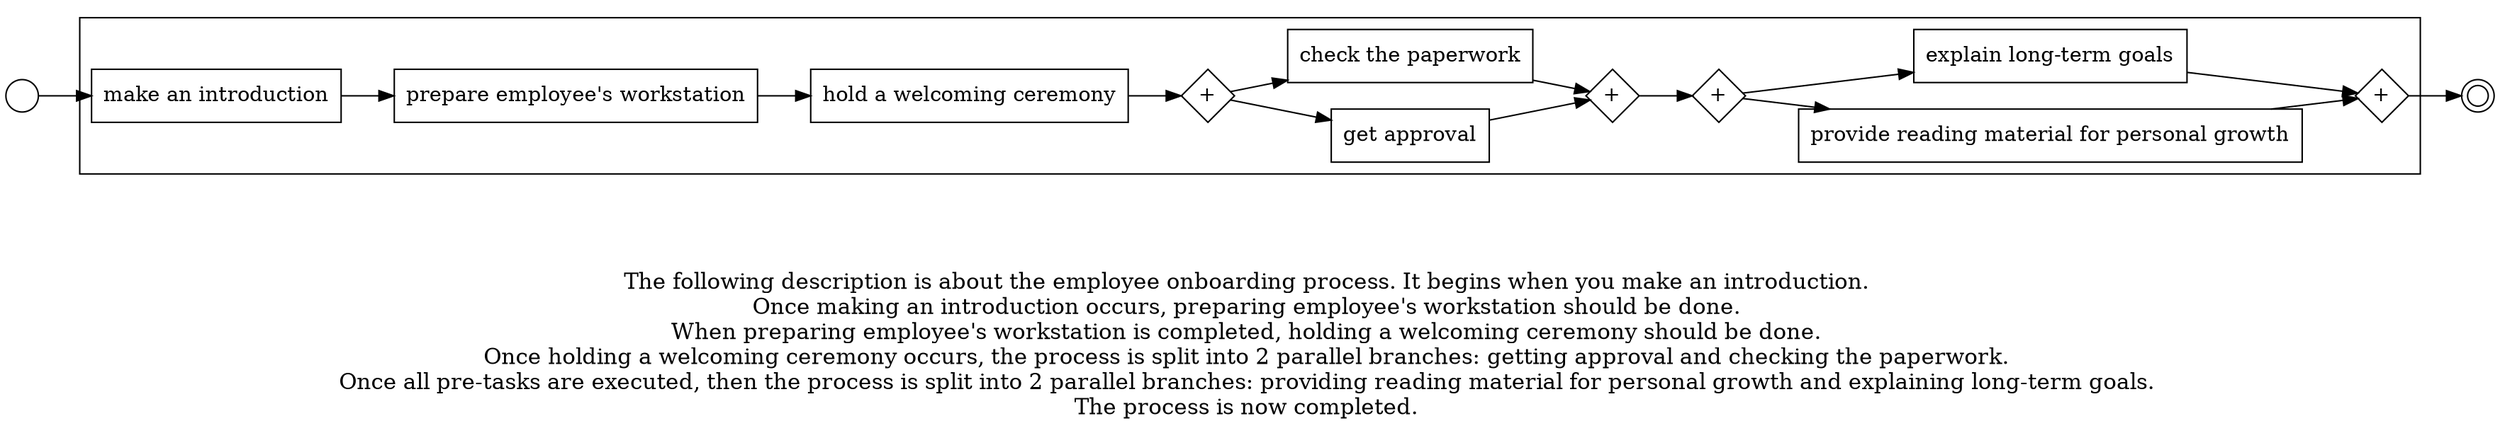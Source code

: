 digraph employee_onboarding_process_100 {
	graph [rankdir=LR]
	START_NODE [label="" shape=circle width=0.3]
	subgraph CLUSTER_0 {
		"make an introduction" [shape=box]
		"prepare employee's workstation" [shape=box]
		"make an introduction" -> "prepare employee's workstation"
		"hold a welcoming ceremony" [shape=box]
		"prepare employee's workstation" -> "hold a welcoming ceremony"
		"AND_SPLIT--4. First week_G5HP" [label="+" fixedsize=true shape=diamond width=0.5]
		"hold a welcoming ceremony" -> "AND_SPLIT--4. First week_G5HP"
		"get approval" [shape=box]
		"AND_SPLIT--4. First week_G5HP" -> "get approval"
		"check the paperwork" [shape=box]
		"AND_SPLIT--4. First week_G5HP" -> "check the paperwork"
		"AND_JOIN--4. First week_G5HP" [label="+" fixedsize=true shape=diamond width=0.5]
		"get approval" -> "AND_JOIN--4. First week_G5HP"
		"check the paperwork" -> "AND_JOIN--4. First week_G5HP"
		"AND_SPLIT--5. First month_DPE1" [label="+" fixedsize=true shape=diamond width=0.5]
		"AND_JOIN--4. First week_G5HP" -> "AND_SPLIT--5. First month_DPE1"
		"provide reading material for personal growth" [shape=box]
		"AND_SPLIT--5. First month_DPE1" -> "provide reading material for personal growth"
		"explain long-term goals" [shape=box]
		"AND_SPLIT--5. First month_DPE1" -> "explain long-term goals"
		"AND_JOIN--5. First month_DPE1" [label="+" fixedsize=true shape=diamond width=0.5]
		"provide reading material for personal growth" -> "AND_JOIN--5. First month_DPE1"
		"explain long-term goals" -> "AND_JOIN--5. First month_DPE1"
	}
	START_NODE -> "make an introduction"
	END_NODE [label="" shape=doublecircle width=0.2]
	"AND_JOIN--5. First month_DPE1" -> END_NODE
	fontsize=15 label="\n\n
The following description is about the employee onboarding process. It begins when you make an introduction. 
Once making an introduction occurs, preparing employee's workstation should be done. 
When preparing employee's workstation is completed, holding a welcoming ceremony should be done. 
Once holding a welcoming ceremony occurs, the process is split into 2 parallel branches: getting approval and checking the paperwork. 
Once all pre-tasks are executed, then the process is split into 2 parallel branches: providing reading material for personal growth and explaining long-term goals. 
The process is now completed. 
"
}
